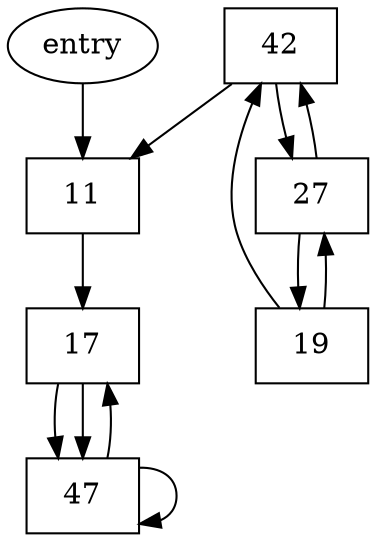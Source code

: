 digraph ControlFlowGraph {
    entry [shape=ellipse, label="entry"]
    11 [shape=rectangle, label="11"]
    17 [shape=rectangle, label="17"]
    19 [shape=rectangle, label="19"]
    27 [shape=rectangle, label="27"]
    42 [shape=rectangle, label="42"]
    47 [shape=rectangle, label="47"]
    
    entry -> 11
    11 -> 17
    17 -> 47
    17 -> 47
    19 -> 42
    19 -> 27
    27 -> 42
    27 -> 19
    42 -> 27
    42 -> 11
    47 -> 17
    47 -> 47
}